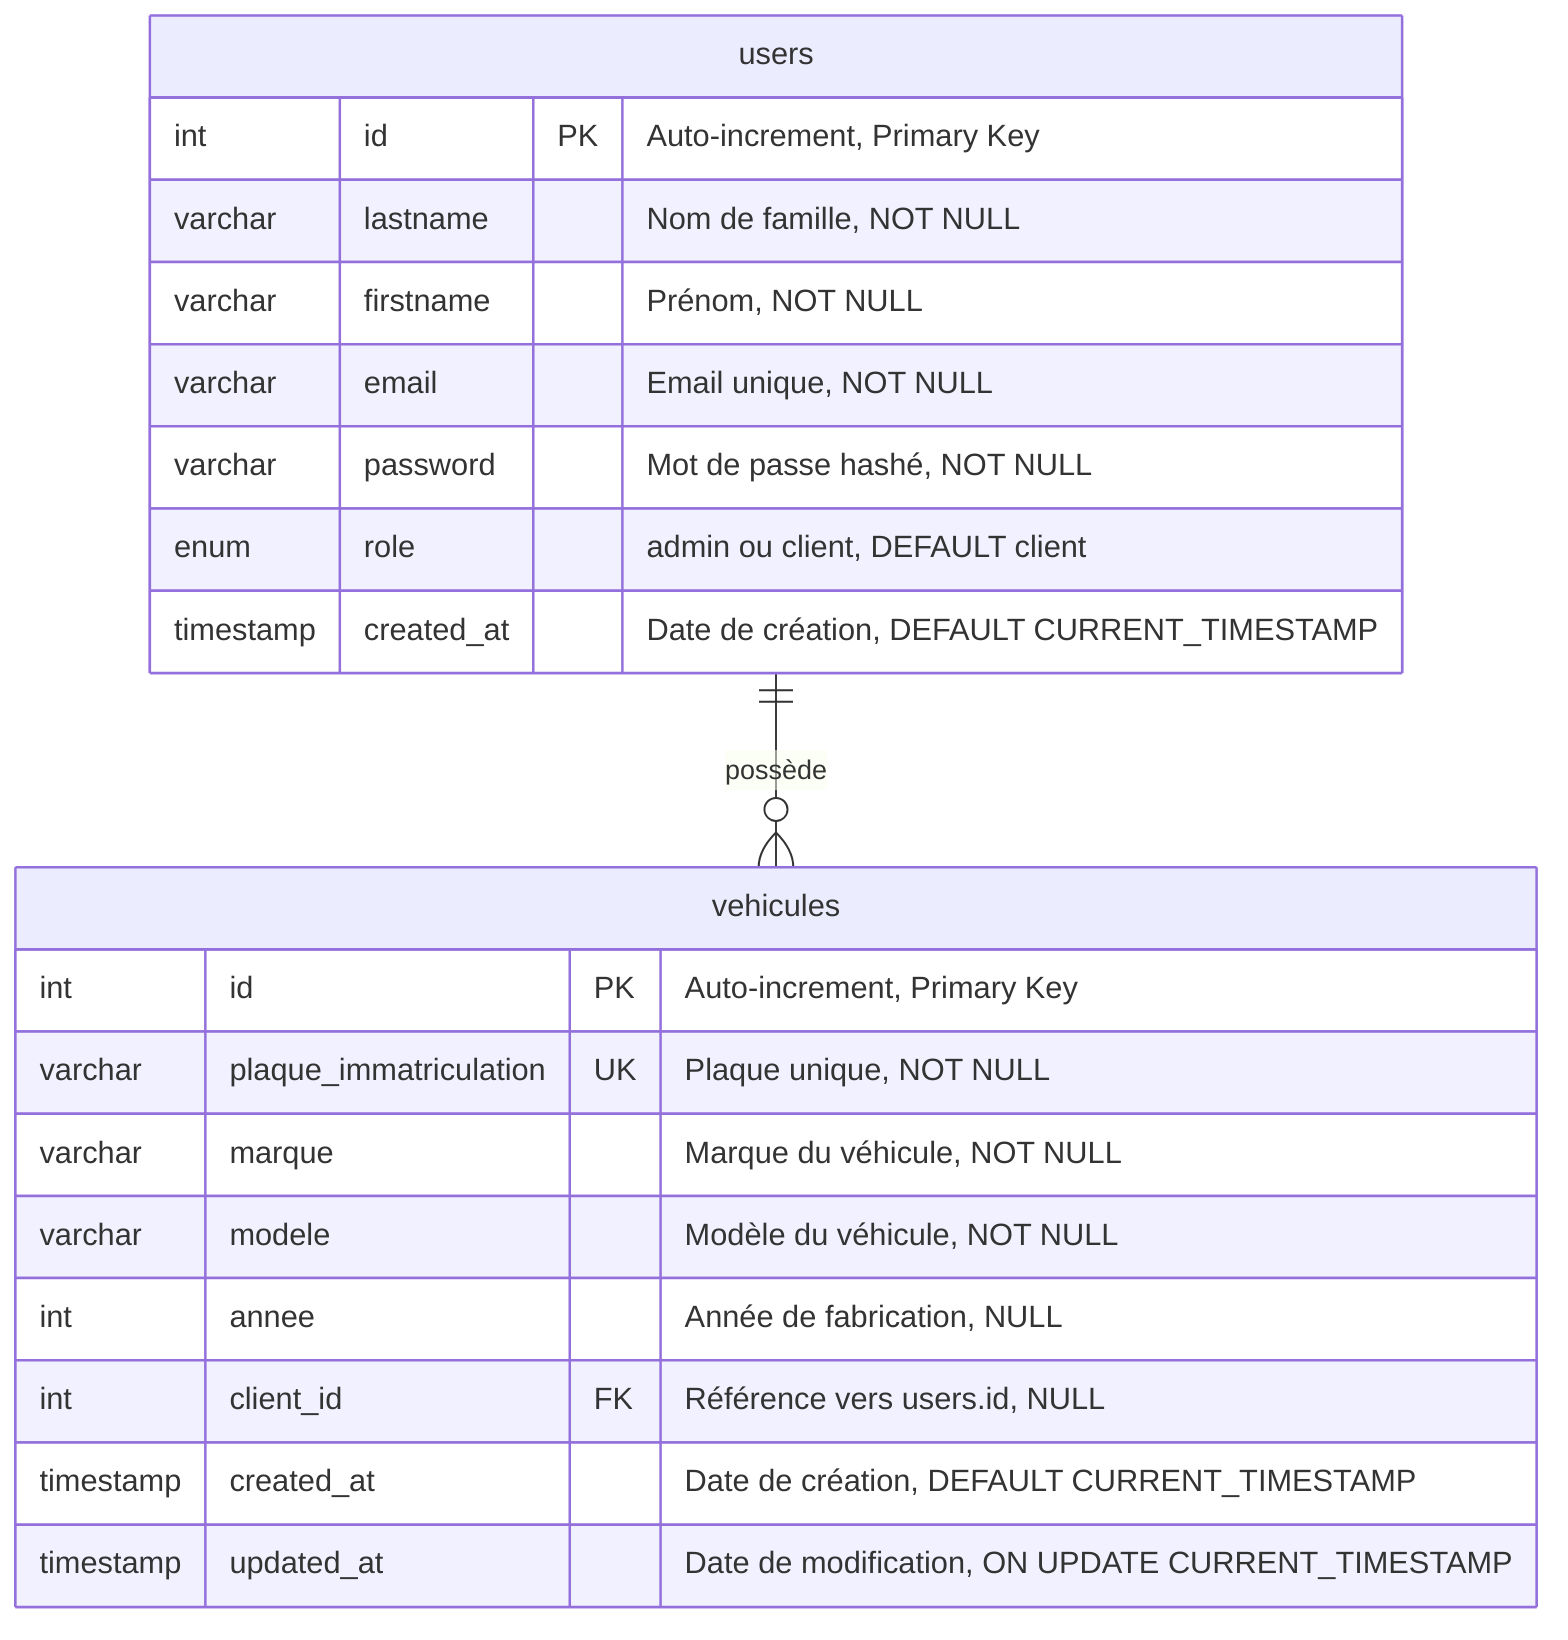 erDiagram
    users ||--o{ vehicules : "possède"
    
    users {
        int id PK "Auto-increment, Primary Key"
        varchar lastname "Nom de famille, NOT NULL"
        varchar firstname "Prénom, NOT NULL"
        varchar email "Email unique, NOT NULL"
        varchar password "Mot de passe hashé, NOT NULL"
        enum role "admin ou client, DEFAULT client"
        timestamp created_at "Date de création, DEFAULT CURRENT_TIMESTAMP"
    }
    
    vehicules {
        int id PK "Auto-increment, Primary Key"
        varchar plaque_immatriculation UK "Plaque unique, NOT NULL"
        varchar marque "Marque du véhicule, NOT NULL"
        varchar modele "Modèle du véhicule, NOT NULL"
        int annee "Année de fabrication, NULL"
        int client_id FK "Référence vers users.id, NULL"
        timestamp created_at "Date de création, DEFAULT CURRENT_TIMESTAMP"
        timestamp updated_at "Date de modification, ON UPDATE CURRENT_TIMESTAMP"
    }